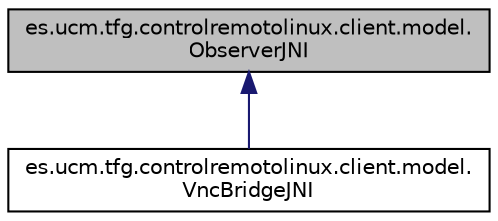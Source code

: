 digraph "es.ucm.tfg.controlremotolinux.client.model.ObserverJNI"
{
  edge [fontname="Helvetica",fontsize="10",labelfontname="Helvetica",labelfontsize="10"];
  node [fontname="Helvetica",fontsize="10",shape=record];
  Node1 [label="es.ucm.tfg.controlremotolinux.client.model.\lObserverJNI",height=0.2,width=0.4,color="black", fillcolor="grey75", style="filled" fontcolor="black"];
  Node1 -> Node2 [dir="back",color="midnightblue",fontsize="10",style="solid"];
  Node2 [label="es.ucm.tfg.controlremotolinux.client.model.\lVncBridgeJNI",height=0.2,width=0.4,color="black", fillcolor="white", style="filled",URL="$classes_1_1ucm_1_1tfg_1_1controlremotolinux_1_1client_1_1model_1_1VncBridgeJNI.html"];
}
